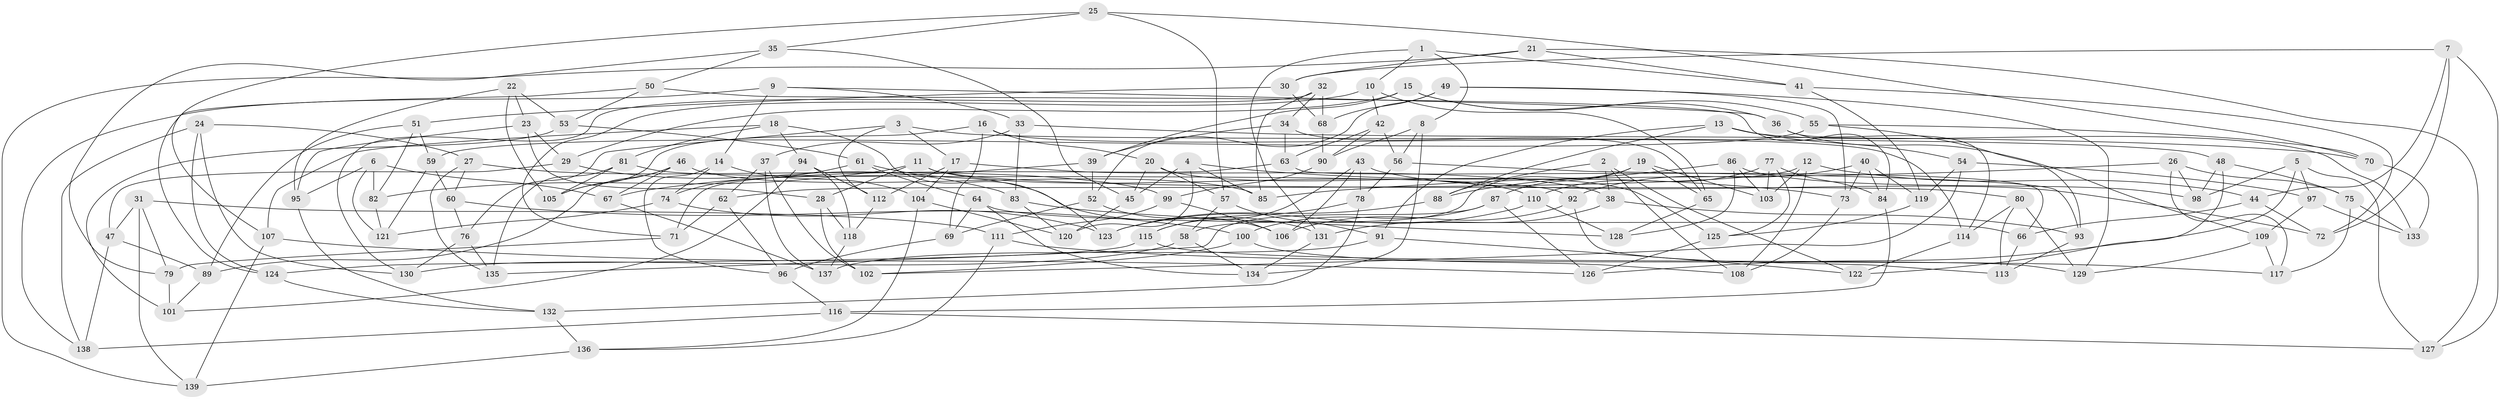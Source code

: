 // coarse degree distribution, {3: 0.07216494845360824, 6: 0.23711340206185566, 4: 0.5154639175257731, 5: 0.17525773195876287}
// Generated by graph-tools (version 1.1) at 2025/38/03/04/25 23:38:08]
// undirected, 139 vertices, 278 edges
graph export_dot {
  node [color=gray90,style=filled];
  1;
  2;
  3;
  4;
  5;
  6;
  7;
  8;
  9;
  10;
  11;
  12;
  13;
  14;
  15;
  16;
  17;
  18;
  19;
  20;
  21;
  22;
  23;
  24;
  25;
  26;
  27;
  28;
  29;
  30;
  31;
  32;
  33;
  34;
  35;
  36;
  37;
  38;
  39;
  40;
  41;
  42;
  43;
  44;
  45;
  46;
  47;
  48;
  49;
  50;
  51;
  52;
  53;
  54;
  55;
  56;
  57;
  58;
  59;
  60;
  61;
  62;
  63;
  64;
  65;
  66;
  67;
  68;
  69;
  70;
  71;
  72;
  73;
  74;
  75;
  76;
  77;
  78;
  79;
  80;
  81;
  82;
  83;
  84;
  85;
  86;
  87;
  88;
  89;
  90;
  91;
  92;
  93;
  94;
  95;
  96;
  97;
  98;
  99;
  100;
  101;
  102;
  103;
  104;
  105;
  106;
  107;
  108;
  109;
  110;
  111;
  112;
  113;
  114;
  115;
  116;
  117;
  118;
  119;
  120;
  121;
  122;
  123;
  124;
  125;
  126;
  127;
  128;
  129;
  130;
  131;
  132;
  133;
  134;
  135;
  136;
  137;
  138;
  139;
  1 -- 10;
  1 -- 41;
  1 -- 131;
  1 -- 8;
  2 -- 38;
  2 -- 108;
  2 -- 122;
  2 -- 88;
  3 -- 17;
  3 -- 76;
  3 -- 48;
  3 -- 112;
  4 -- 45;
  4 -- 85;
  4 -- 120;
  4 -- 73;
  5 -- 98;
  5 -- 127;
  5 -- 97;
  5 -- 126;
  6 -- 67;
  6 -- 82;
  6 -- 95;
  6 -- 121;
  7 -- 30;
  7 -- 44;
  7 -- 72;
  7 -- 127;
  8 -- 134;
  8 -- 56;
  8 -- 90;
  9 -- 138;
  9 -- 36;
  9 -- 14;
  9 -- 33;
  10 -- 42;
  10 -- 71;
  10 -- 65;
  11 -- 28;
  11 -- 80;
  11 -- 82;
  11 -- 110;
  12 -- 108;
  12 -- 62;
  12 -- 44;
  12 -- 103;
  13 -- 54;
  13 -- 133;
  13 -- 88;
  13 -- 91;
  14 -- 74;
  14 -- 104;
  14 -- 96;
  15 -- 36;
  15 -- 39;
  15 -- 29;
  15 -- 55;
  16 -- 114;
  16 -- 20;
  16 -- 105;
  16 -- 69;
  17 -- 112;
  17 -- 104;
  17 -- 38;
  18 -- 107;
  18 -- 94;
  18 -- 123;
  18 -- 81;
  19 -- 65;
  19 -- 103;
  19 -- 87;
  19 -- 58;
  20 -- 125;
  20 -- 57;
  20 -- 45;
  21 -- 139;
  21 -- 41;
  21 -- 127;
  21 -- 30;
  22 -- 23;
  22 -- 95;
  22 -- 105;
  22 -- 53;
  23 -- 28;
  23 -- 95;
  23 -- 29;
  24 -- 138;
  24 -- 124;
  24 -- 130;
  24 -- 27;
  25 -- 107;
  25 -- 70;
  25 -- 57;
  25 -- 35;
  26 -- 75;
  26 -- 98;
  26 -- 117;
  26 -- 85;
  27 -- 60;
  27 -- 135;
  27 -- 99;
  28 -- 102;
  28 -- 118;
  29 -- 83;
  29 -- 47;
  30 -- 68;
  30 -- 51;
  31 -- 111;
  31 -- 79;
  31 -- 47;
  31 -- 139;
  32 -- 130;
  32 -- 34;
  32 -- 68;
  32 -- 85;
  33 -- 83;
  33 -- 70;
  33 -- 37;
  34 -- 39;
  34 -- 65;
  34 -- 63;
  35 -- 50;
  35 -- 79;
  35 -- 45;
  36 -- 109;
  36 -- 114;
  37 -- 102;
  37 -- 137;
  37 -- 62;
  38 -- 93;
  38 -- 131;
  39 -- 67;
  39 -- 52;
  40 -- 119;
  40 -- 92;
  40 -- 73;
  40 -- 84;
  41 -- 72;
  41 -- 119;
  42 -- 63;
  42 -- 90;
  42 -- 56;
  43 -- 115;
  43 -- 78;
  43 -- 72;
  43 -- 106;
  44 -- 66;
  44 -- 72;
  45 -- 120;
  46 -- 105;
  46 -- 67;
  46 -- 89;
  46 -- 85;
  47 -- 138;
  47 -- 89;
  48 -- 122;
  48 -- 75;
  48 -- 98;
  49 -- 129;
  49 -- 68;
  49 -- 52;
  49 -- 73;
  50 -- 124;
  50 -- 84;
  50 -- 53;
  51 -- 82;
  51 -- 89;
  51 -- 59;
  52 -- 106;
  52 -- 69;
  53 -- 61;
  53 -- 101;
  54 -- 102;
  54 -- 119;
  54 -- 97;
  55 -- 93;
  55 -- 70;
  55 -- 59;
  56 -- 78;
  56 -- 93;
  57 -- 91;
  57 -- 58;
  58 -- 130;
  58 -- 134;
  59 -- 121;
  59 -- 60;
  60 -- 76;
  60 -- 100;
  61 -- 131;
  61 -- 74;
  61 -- 64;
  62 -- 96;
  62 -- 71;
  63 -- 71;
  63 -- 66;
  64 -- 69;
  64 -- 66;
  64 -- 134;
  65 -- 128;
  66 -- 113;
  67 -- 137;
  68 -- 90;
  69 -- 96;
  70 -- 133;
  71 -- 79;
  73 -- 108;
  74 -- 121;
  74 -- 123;
  75 -- 133;
  75 -- 117;
  76 -- 130;
  76 -- 135;
  77 -- 110;
  77 -- 125;
  77 -- 103;
  77 -- 84;
  78 -- 132;
  78 -- 115;
  79 -- 101;
  80 -- 114;
  80 -- 129;
  80 -- 113;
  81 -- 105;
  81 -- 92;
  81 -- 135;
  82 -- 121;
  83 -- 128;
  83 -- 120;
  84 -- 116;
  86 -- 98;
  86 -- 103;
  86 -- 88;
  86 -- 128;
  87 -- 135;
  87 -- 100;
  87 -- 126;
  88 -- 123;
  89 -- 101;
  90 -- 99;
  91 -- 137;
  91 -- 122;
  92 -- 113;
  92 -- 106;
  93 -- 113;
  94 -- 118;
  94 -- 112;
  94 -- 101;
  95 -- 132;
  96 -- 116;
  97 -- 109;
  97 -- 133;
  99 -- 111;
  99 -- 106;
  100 -- 102;
  100 -- 108;
  104 -- 120;
  104 -- 136;
  107 -- 126;
  107 -- 139;
  109 -- 129;
  109 -- 117;
  110 -- 123;
  110 -- 128;
  111 -- 117;
  111 -- 136;
  112 -- 118;
  114 -- 122;
  115 -- 129;
  115 -- 124;
  116 -- 127;
  116 -- 138;
  118 -- 137;
  119 -- 125;
  124 -- 132;
  125 -- 126;
  131 -- 134;
  132 -- 136;
  136 -- 139;
}
